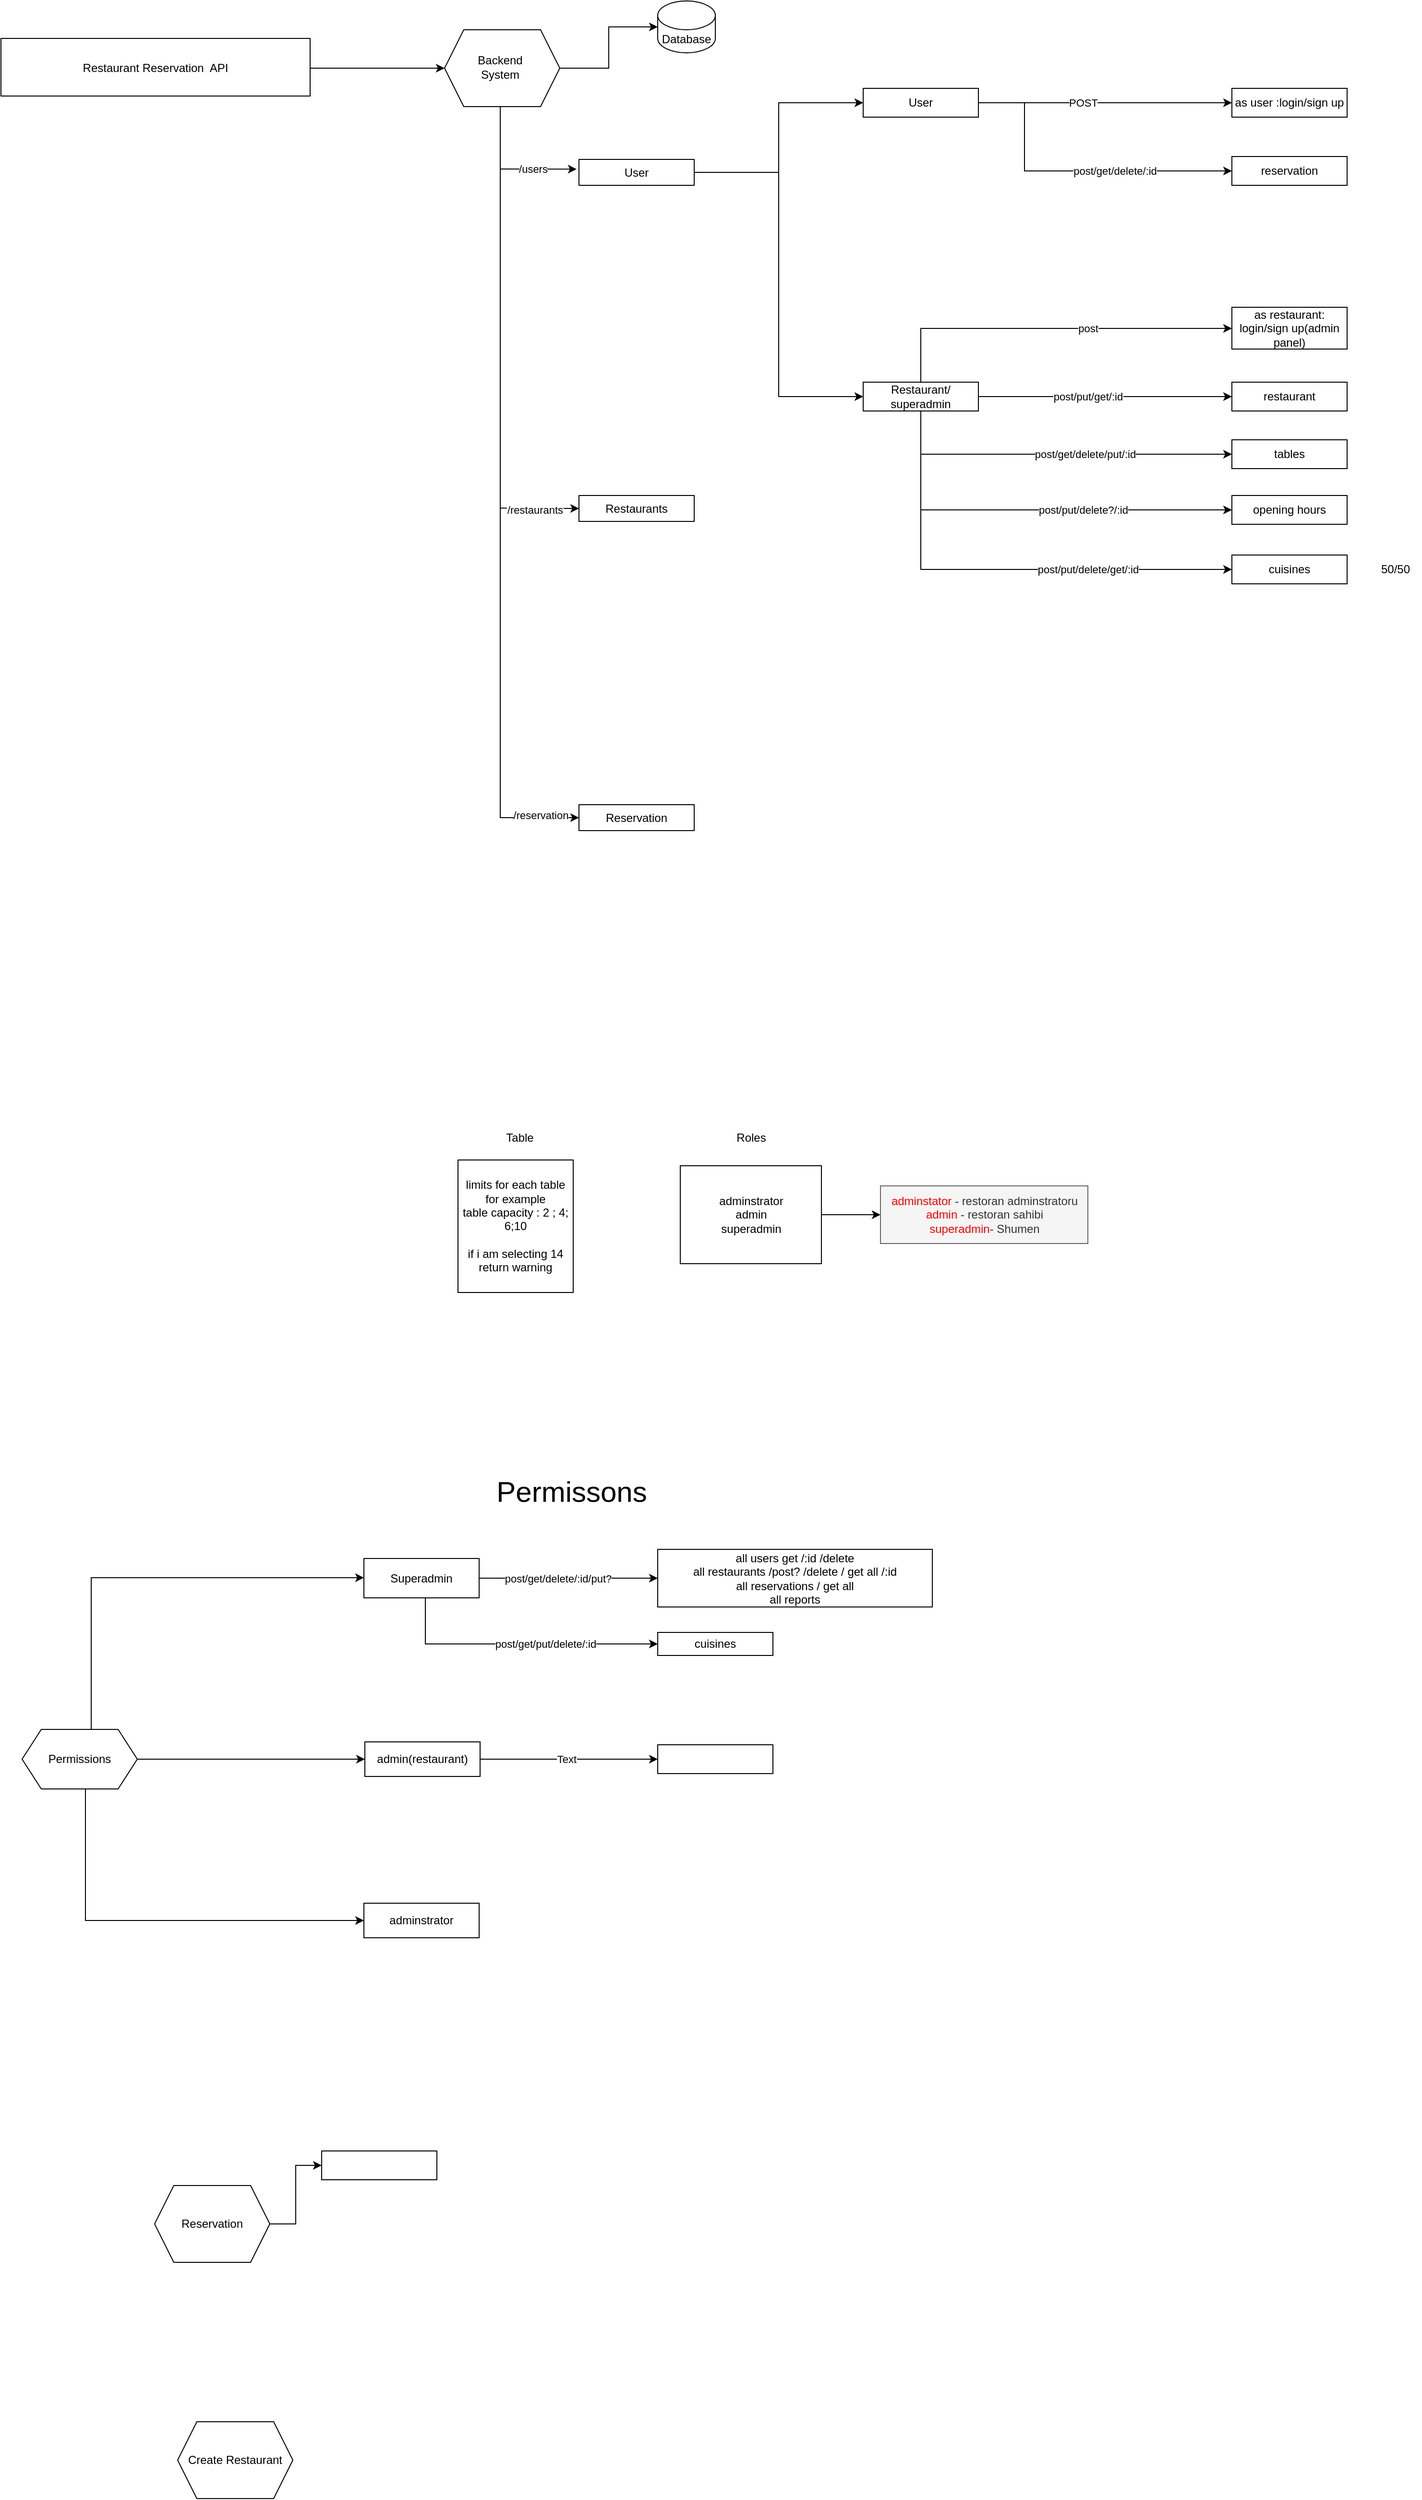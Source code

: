 <mxfile version="24.2.0" type="github">
  <diagram name="Page-1" id="0jOH0r6PuXYf-1i1e9H1">
    <mxGraphModel dx="5250" dy="2690" grid="1" gridSize="6" guides="1" tooltips="1" connect="1" arrows="1" fold="1" page="1" pageScale="1" pageWidth="4681" pageHeight="3300" math="0" shadow="0">
      <root>
        <mxCell id="0" />
        <mxCell id="1" parent="0" />
        <mxCell id="HCbhHjG9wJuFkNbEep6Y-1" value="" style="rounded=0;whiteSpace=wrap;html=1;" vertex="1" parent="1">
          <mxGeometry x="14" y="56" width="322" height="60" as="geometry" />
        </mxCell>
        <mxCell id="HCbhHjG9wJuFkNbEep6Y-8" style="edgeStyle=orthogonalEdgeStyle;rounded=0;orthogonalLoop=1;jettySize=auto;html=1;" edge="1" parent="1" source="HCbhHjG9wJuFkNbEep6Y-3" target="HCbhHjG9wJuFkNbEep6Y-9">
          <mxGeometry relative="1" as="geometry">
            <mxPoint x="574" y="87" as="targetPoint" />
          </mxGeometry>
        </mxCell>
        <mxCell id="HCbhHjG9wJuFkNbEep6Y-3" value="Restaurant Reservation&amp;nbsp; API" style="text;strokeColor=none;align=center;fillColor=none;html=1;verticalAlign=middle;whiteSpace=wrap;rounded=0;" vertex="1" parent="1">
          <mxGeometry x="14" y="58" width="322" height="58" as="geometry" />
        </mxCell>
        <mxCell id="HCbhHjG9wJuFkNbEep6Y-11" style="edgeStyle=orthogonalEdgeStyle;rounded=0;orthogonalLoop=1;jettySize=auto;html=1;" edge="1" parent="1" source="HCbhHjG9wJuFkNbEep6Y-9" target="HCbhHjG9wJuFkNbEep6Y-12">
          <mxGeometry relative="1" as="geometry">
            <mxPoint x="728" y="56" as="targetPoint" />
          </mxGeometry>
        </mxCell>
        <mxCell id="HCbhHjG9wJuFkNbEep6Y-25" style="edgeStyle=orthogonalEdgeStyle;rounded=0;orthogonalLoop=1;jettySize=auto;html=1;entryX=0;entryY=0.5;entryDx=0;entryDy=0;" edge="1" parent="1" source="HCbhHjG9wJuFkNbEep6Y-9" target="HCbhHjG9wJuFkNbEep6Y-17">
          <mxGeometry relative="1" as="geometry">
            <Array as="points">
              <mxPoint x="534" y="868" />
            </Array>
          </mxGeometry>
        </mxCell>
        <mxCell id="HCbhHjG9wJuFkNbEep6Y-45" value="/reservation" style="edgeLabel;html=1;align=center;verticalAlign=middle;resizable=0;points=[];" vertex="1" connectable="0" parent="HCbhHjG9wJuFkNbEep6Y-25">
          <mxGeometry x="0.901" y="3" relative="1" as="geometry">
            <mxPoint as="offset" />
          </mxGeometry>
        </mxCell>
        <mxCell id="HCbhHjG9wJuFkNbEep6Y-9" value="" style="shape=hexagon;perimeter=hexagonPerimeter2;whiteSpace=wrap;html=1;fixedSize=1;" vertex="1" parent="1">
          <mxGeometry x="476" y="47" width="120" height="80" as="geometry" />
        </mxCell>
        <mxCell id="HCbhHjG9wJuFkNbEep6Y-10" value="Backend System" style="text;html=1;align=center;verticalAlign=middle;whiteSpace=wrap;rounded=0;" vertex="1" parent="1">
          <mxGeometry x="490" y="71" width="88" height="30" as="geometry" />
        </mxCell>
        <mxCell id="HCbhHjG9wJuFkNbEep6Y-12" value="Database" style="shape=cylinder3;whiteSpace=wrap;html=1;boundedLbl=1;backgroundOutline=1;size=15;" vertex="1" parent="1">
          <mxGeometry x="698" y="17" width="60" height="54" as="geometry" />
        </mxCell>
        <mxCell id="HCbhHjG9wJuFkNbEep6Y-53" style="edgeStyle=orthogonalEdgeStyle;rounded=0;orthogonalLoop=1;jettySize=auto;html=1;entryX=0;entryY=0.5;entryDx=0;entryDy=0;" edge="1" parent="1" source="HCbhHjG9wJuFkNbEep6Y-15" target="HCbhHjG9wJuFkNbEep6Y-52">
          <mxGeometry relative="1" as="geometry" />
        </mxCell>
        <mxCell id="HCbhHjG9wJuFkNbEep6Y-55" style="edgeStyle=orthogonalEdgeStyle;rounded=0;orthogonalLoop=1;jettySize=auto;html=1;entryX=0;entryY=0.5;entryDx=0;entryDy=0;" edge="1" parent="1" source="HCbhHjG9wJuFkNbEep6Y-15" target="HCbhHjG9wJuFkNbEep6Y-54">
          <mxGeometry relative="1" as="geometry" />
        </mxCell>
        <mxCell id="HCbhHjG9wJuFkNbEep6Y-15" value="User" style="rounded=0;whiteSpace=wrap;html=1;" vertex="1" parent="1">
          <mxGeometry x="616" y="182" width="120" height="27" as="geometry" />
        </mxCell>
        <mxCell id="HCbhHjG9wJuFkNbEep6Y-16" value="Restaurants" style="rounded=0;whiteSpace=wrap;html=1;" vertex="1" parent="1">
          <mxGeometry x="616" y="532" width="120" height="27" as="geometry" />
        </mxCell>
        <mxCell id="HCbhHjG9wJuFkNbEep6Y-17" value="Reservation" style="rounded=0;whiteSpace=wrap;html=1;" vertex="1" parent="1">
          <mxGeometry x="616" y="854" width="120" height="27" as="geometry" />
        </mxCell>
        <mxCell id="HCbhHjG9wJuFkNbEep6Y-22" style="edgeStyle=orthogonalEdgeStyle;rounded=0;orthogonalLoop=1;jettySize=auto;html=1;exitX=0.5;exitY=1;exitDx=0;exitDy=0;" edge="1" parent="1">
          <mxGeometry relative="1" as="geometry">
            <mxPoint x="662" y="727" as="sourcePoint" />
            <mxPoint x="662" y="727" as="targetPoint" />
          </mxGeometry>
        </mxCell>
        <mxCell id="HCbhHjG9wJuFkNbEep6Y-40" value="" style="endArrow=classic;html=1;rounded=0;entryX=0;entryY=0.5;entryDx=0;entryDy=0;" edge="1" parent="1" target="HCbhHjG9wJuFkNbEep6Y-16">
          <mxGeometry width="50" height="50" relative="1" as="geometry">
            <mxPoint x="534" y="545.13" as="sourcePoint" />
            <mxPoint x="610" y="545.13" as="targetPoint" />
          </mxGeometry>
        </mxCell>
        <mxCell id="HCbhHjG9wJuFkNbEep6Y-44" value="&lt;div&gt;/restaurants&lt;/div&gt;" style="edgeLabel;html=1;align=center;verticalAlign=middle;resizable=0;points=[];" vertex="1" connectable="0" parent="HCbhHjG9wJuFkNbEep6Y-40">
          <mxGeometry x="-0.116" y="-1" relative="1" as="geometry">
            <mxPoint as="offset" />
          </mxGeometry>
        </mxCell>
        <mxCell id="HCbhHjG9wJuFkNbEep6Y-41" value="" style="endArrow=classic;html=1;rounded=0;entryX=-0.021;entryY=0.377;entryDx=0;entryDy=0;entryPerimeter=0;" edge="1" parent="1" target="HCbhHjG9wJuFkNbEep6Y-15">
          <mxGeometry width="50" height="50" relative="1" as="geometry">
            <mxPoint x="534" y="192" as="sourcePoint" />
            <mxPoint x="616" y="192.87" as="targetPoint" />
          </mxGeometry>
        </mxCell>
        <mxCell id="HCbhHjG9wJuFkNbEep6Y-43" value="/users" style="edgeLabel;html=1;align=center;verticalAlign=middle;resizable=0;points=[];" vertex="1" connectable="0" parent="HCbhHjG9wJuFkNbEep6Y-41">
          <mxGeometry x="-0.151" relative="1" as="geometry">
            <mxPoint as="offset" />
          </mxGeometry>
        </mxCell>
        <mxCell id="HCbhHjG9wJuFkNbEep6Y-65" value="" style="edgeStyle=orthogonalEdgeStyle;rounded=0;orthogonalLoop=1;jettySize=auto;html=1;" edge="1" parent="1" source="HCbhHjG9wJuFkNbEep6Y-52" target="HCbhHjG9wJuFkNbEep6Y-64">
          <mxGeometry relative="1" as="geometry" />
        </mxCell>
        <mxCell id="HCbhHjG9wJuFkNbEep6Y-68" value="POST" style="edgeLabel;html=1;align=center;verticalAlign=middle;resizable=0;points=[];" vertex="1" connectable="0" parent="HCbhHjG9wJuFkNbEep6Y-65">
          <mxGeometry x="-0.175" relative="1" as="geometry">
            <mxPoint as="offset" />
          </mxGeometry>
        </mxCell>
        <mxCell id="HCbhHjG9wJuFkNbEep6Y-75" style="edgeStyle=orthogonalEdgeStyle;rounded=0;orthogonalLoop=1;jettySize=auto;html=1;entryX=0;entryY=0.5;entryDx=0;entryDy=0;" edge="1" parent="1" source="HCbhHjG9wJuFkNbEep6Y-52" target="HCbhHjG9wJuFkNbEep6Y-72">
          <mxGeometry relative="1" as="geometry">
            <Array as="points">
              <mxPoint x="1080" y="123" />
              <mxPoint x="1080" y="194" />
            </Array>
          </mxGeometry>
        </mxCell>
        <mxCell id="HCbhHjG9wJuFkNbEep6Y-77" value="post/get/delete/:id" style="edgeLabel;html=1;align=center;verticalAlign=middle;resizable=0;points=[];" vertex="1" connectable="0" parent="HCbhHjG9wJuFkNbEep6Y-75">
          <mxGeometry x="0.273" relative="1" as="geometry">
            <mxPoint as="offset" />
          </mxGeometry>
        </mxCell>
        <mxCell id="HCbhHjG9wJuFkNbEep6Y-52" value="User" style="rounded=0;whiteSpace=wrap;html=1;" vertex="1" parent="1">
          <mxGeometry x="912" y="108" width="120" height="30" as="geometry" />
        </mxCell>
        <mxCell id="HCbhHjG9wJuFkNbEep6Y-67" value="" style="edgeStyle=orthogonalEdgeStyle;rounded=0;orthogonalLoop=1;jettySize=auto;html=1;" edge="1" parent="1" source="HCbhHjG9wJuFkNbEep6Y-54" target="HCbhHjG9wJuFkNbEep6Y-66">
          <mxGeometry relative="1" as="geometry">
            <Array as="points">
              <mxPoint x="972" y="358" />
            </Array>
          </mxGeometry>
        </mxCell>
        <mxCell id="HCbhHjG9wJuFkNbEep6Y-79" value="post" style="edgeLabel;html=1;align=center;verticalAlign=middle;resizable=0;points=[];" vertex="1" connectable="0" parent="HCbhHjG9wJuFkNbEep6Y-67">
          <mxGeometry x="-0.205" relative="1" as="geometry">
            <mxPoint x="79" as="offset" />
          </mxGeometry>
        </mxCell>
        <mxCell id="HCbhHjG9wJuFkNbEep6Y-84" style="edgeStyle=orthogonalEdgeStyle;rounded=0;orthogonalLoop=1;jettySize=auto;html=1;entryX=0;entryY=0.5;entryDx=0;entryDy=0;" edge="1" parent="1" source="HCbhHjG9wJuFkNbEep6Y-54" target="HCbhHjG9wJuFkNbEep6Y-81">
          <mxGeometry relative="1" as="geometry">
            <Array as="points">
              <mxPoint x="1116" y="429" />
              <mxPoint x="1116" y="429" />
            </Array>
          </mxGeometry>
        </mxCell>
        <mxCell id="HCbhHjG9wJuFkNbEep6Y-87" value="post/put/get/:id" style="edgeLabel;html=1;align=center;verticalAlign=middle;resizable=0;points=[];" vertex="1" connectable="0" parent="HCbhHjG9wJuFkNbEep6Y-84">
          <mxGeometry x="-0.167" y="1" relative="1" as="geometry">
            <mxPoint x="4" y="1" as="offset" />
          </mxGeometry>
        </mxCell>
        <mxCell id="HCbhHjG9wJuFkNbEep6Y-85" style="edgeStyle=orthogonalEdgeStyle;rounded=0;orthogonalLoop=1;jettySize=auto;html=1;entryX=0;entryY=0.5;entryDx=0;entryDy=0;" edge="1" parent="1" source="HCbhHjG9wJuFkNbEep6Y-54" target="HCbhHjG9wJuFkNbEep6Y-82">
          <mxGeometry relative="1" as="geometry">
            <Array as="points">
              <mxPoint x="972" y="489" />
            </Array>
          </mxGeometry>
        </mxCell>
        <mxCell id="HCbhHjG9wJuFkNbEep6Y-89" value="post/get/delete/put/:id" style="edgeLabel;html=1;align=center;verticalAlign=middle;resizable=0;points=[];" vertex="1" connectable="0" parent="HCbhHjG9wJuFkNbEep6Y-85">
          <mxGeometry x="0.167" relative="1" as="geometry">
            <mxPoint as="offset" />
          </mxGeometry>
        </mxCell>
        <mxCell id="HCbhHjG9wJuFkNbEep6Y-86" style="edgeStyle=orthogonalEdgeStyle;rounded=0;orthogonalLoop=1;jettySize=auto;html=1;entryX=0;entryY=0.5;entryDx=0;entryDy=0;" edge="1" parent="1" source="HCbhHjG9wJuFkNbEep6Y-54" target="HCbhHjG9wJuFkNbEep6Y-83">
          <mxGeometry relative="1" as="geometry">
            <Array as="points">
              <mxPoint x="972" y="547" />
            </Array>
          </mxGeometry>
        </mxCell>
        <mxCell id="HCbhHjG9wJuFkNbEep6Y-91" value="post/put/delete?/:id" style="edgeLabel;html=1;align=center;verticalAlign=middle;resizable=0;points=[];" vertex="1" connectable="0" parent="HCbhHjG9wJuFkNbEep6Y-86">
          <mxGeometry x="0.271" relative="1" as="geometry">
            <mxPoint as="offset" />
          </mxGeometry>
        </mxCell>
        <mxCell id="HCbhHjG9wJuFkNbEep6Y-94" style="edgeStyle=orthogonalEdgeStyle;rounded=0;orthogonalLoop=1;jettySize=auto;html=1;entryX=0;entryY=0.5;entryDx=0;entryDy=0;" edge="1" parent="1" source="HCbhHjG9wJuFkNbEep6Y-54" target="HCbhHjG9wJuFkNbEep6Y-92">
          <mxGeometry relative="1" as="geometry">
            <Array as="points">
              <mxPoint x="972" y="609" />
            </Array>
          </mxGeometry>
        </mxCell>
        <mxCell id="HCbhHjG9wJuFkNbEep6Y-96" value="post/put/delete/get/:id" style="edgeLabel;html=1;align=center;verticalAlign=middle;resizable=0;points=[];" vertex="1" connectable="0" parent="HCbhHjG9wJuFkNbEep6Y-94">
          <mxGeometry x="0.221" relative="1" as="geometry">
            <mxPoint x="40" as="offset" />
          </mxGeometry>
        </mxCell>
        <mxCell id="HCbhHjG9wJuFkNbEep6Y-54" value="Restaurant/ superadmin" style="rounded=0;whiteSpace=wrap;html=1;" vertex="1" parent="1">
          <mxGeometry x="912" y="414" width="120" height="30" as="geometry" />
        </mxCell>
        <mxCell id="HCbhHjG9wJuFkNbEep6Y-56" value="&lt;div&gt;limits for each table &lt;br&gt;&lt;/div&gt;&lt;div&gt;for example &lt;br&gt;&lt;/div&gt;&lt;div&gt;table capacity : 2 ; 4; 6;10 &lt;br&gt;&lt;/div&gt;&lt;div&gt;&lt;br&gt;&lt;/div&gt;&lt;div&gt;if i am selecting 14 &lt;br&gt;&lt;/div&gt;&lt;div&gt;return warning&lt;br&gt;&lt;/div&gt;" style="rounded=0;whiteSpace=wrap;html=1;" vertex="1" parent="1">
          <mxGeometry x="490" y="1224" width="120" height="138" as="geometry" />
        </mxCell>
        <mxCell id="HCbhHjG9wJuFkNbEep6Y-57" value="Table" style="text;html=1;align=center;verticalAlign=middle;resizable=0;points=[];autosize=1;strokeColor=none;fillColor=none;" vertex="1" parent="1">
          <mxGeometry x="530" y="1186" width="48" height="30" as="geometry" />
        </mxCell>
        <mxCell id="HCbhHjG9wJuFkNbEep6Y-64" value="&lt;div&gt;as user :login/sign up&lt;/div&gt;" style="whiteSpace=wrap;html=1;rounded=0;" vertex="1" parent="1">
          <mxGeometry x="1296" y="108" width="120" height="30" as="geometry" />
        </mxCell>
        <mxCell id="HCbhHjG9wJuFkNbEep6Y-66" value="&lt;div&gt;as restaurant:&lt;/div&gt;&lt;div&gt;login/sign up(admin panel)&lt;/div&gt;" style="whiteSpace=wrap;html=1;rounded=0;" vertex="1" parent="1">
          <mxGeometry x="1296" y="336" width="120" height="43.5" as="geometry" />
        </mxCell>
        <mxCell id="HCbhHjG9wJuFkNbEep6Y-72" value="reservation" style="whiteSpace=wrap;html=1;" vertex="1" parent="1">
          <mxGeometry x="1296" y="179" width="120" height="30" as="geometry" />
        </mxCell>
        <mxCell id="HCbhHjG9wJuFkNbEep6Y-81" value="restaurant" style="whiteSpace=wrap;html=1;" vertex="1" parent="1">
          <mxGeometry x="1296" y="414" width="120" height="30" as="geometry" />
        </mxCell>
        <mxCell id="HCbhHjG9wJuFkNbEep6Y-82" value="tables" style="whiteSpace=wrap;html=1;" vertex="1" parent="1">
          <mxGeometry x="1296" y="474" width="120" height="30" as="geometry" />
        </mxCell>
        <mxCell id="HCbhHjG9wJuFkNbEep6Y-83" value="opening hours" style="whiteSpace=wrap;html=1;" vertex="1" parent="1">
          <mxGeometry x="1296" y="532" width="120" height="30" as="geometry" />
        </mxCell>
        <mxCell id="HCbhHjG9wJuFkNbEep6Y-92" value="cuisines" style="whiteSpace=wrap;html=1;" vertex="1" parent="1">
          <mxGeometry x="1296" y="594" width="120" height="30" as="geometry" />
        </mxCell>
        <mxCell id="HCbhHjG9wJuFkNbEep6Y-97" value="&lt;div&gt;50/50&lt;/div&gt;" style="text;html=1;align=center;verticalAlign=middle;resizable=0;points=[];autosize=1;strokeColor=none;fillColor=none;" vertex="1" parent="1">
          <mxGeometry x="1439" y="594" width="54" height="30" as="geometry" />
        </mxCell>
        <mxCell id="HCbhHjG9wJuFkNbEep6Y-102" style="edgeStyle=orthogonalEdgeStyle;rounded=0;orthogonalLoop=1;jettySize=auto;html=1;" edge="1" parent="1" source="HCbhHjG9wJuFkNbEep6Y-99" target="HCbhHjG9wJuFkNbEep6Y-101">
          <mxGeometry relative="1" as="geometry" />
        </mxCell>
        <mxCell id="HCbhHjG9wJuFkNbEep6Y-99" value="&lt;div&gt;adminstrator &lt;br&gt;&lt;/div&gt;&lt;div&gt;admin&lt;/div&gt;&lt;div&gt;superadmin&lt;br&gt;&lt;/div&gt;" style="whiteSpace=wrap;html=1;" vertex="1" parent="1">
          <mxGeometry x="721.5" y="1230" width="147" height="102" as="geometry" />
        </mxCell>
        <mxCell id="HCbhHjG9wJuFkNbEep6Y-100" value="Roles" style="text;html=1;align=center;verticalAlign=middle;resizable=0;points=[];autosize=1;strokeColor=none;fillColor=none;" vertex="1" parent="1">
          <mxGeometry x="768" y="1186" width="54" height="30" as="geometry" />
        </mxCell>
        <mxCell id="HCbhHjG9wJuFkNbEep6Y-101" value="&lt;div&gt;&lt;font color=&quot;#ff0000&quot;&gt;adminstator &lt;/font&gt;- restoran adminstratoru&lt;/div&gt;&lt;div&gt;&lt;font color=&quot;#ff0000&quot;&gt;admin &lt;/font&gt;- restoran sahibi&lt;/div&gt;&lt;div&gt;&lt;font color=&quot;#ff0000&quot;&gt;superadmin&lt;/font&gt;- Shumen&lt;br&gt;&lt;/div&gt;" style="text;html=1;align=center;verticalAlign=middle;resizable=0;points=[];autosize=1;fillColor=#f5f5f5;fontColor=#333333;strokeColor=#666666;" vertex="1" parent="1">
          <mxGeometry x="930" y="1251" width="216" height="60" as="geometry" />
        </mxCell>
        <mxCell id="HCbhHjG9wJuFkNbEep6Y-104" value="&lt;div style=&quot;font-size: 30px;&quot;&gt;Permissons&lt;/div&gt;" style="text;html=1;align=center;verticalAlign=middle;resizable=0;points=[];autosize=1;strokeColor=none;fillColor=none;" vertex="1" parent="1">
          <mxGeometry x="518" y="1542" width="180" height="54" as="geometry" />
        </mxCell>
        <mxCell id="HCbhHjG9wJuFkNbEep6Y-108" value="" style="edgeStyle=orthogonalEdgeStyle;rounded=0;orthogonalLoop=1;jettySize=auto;html=1;" edge="1" parent="1" source="HCbhHjG9wJuFkNbEep6Y-106" target="HCbhHjG9wJuFkNbEep6Y-107">
          <mxGeometry relative="1" as="geometry">
            <Array as="points">
              <mxPoint x="108" y="1659" />
            </Array>
          </mxGeometry>
        </mxCell>
        <mxCell id="HCbhHjG9wJuFkNbEep6Y-112" style="edgeStyle=orthogonalEdgeStyle;rounded=0;orthogonalLoop=1;jettySize=auto;html=1;" edge="1" parent="1" source="HCbhHjG9wJuFkNbEep6Y-106" target="HCbhHjG9wJuFkNbEep6Y-109">
          <mxGeometry relative="1" as="geometry" />
        </mxCell>
        <mxCell id="HCbhHjG9wJuFkNbEep6Y-113" style="edgeStyle=orthogonalEdgeStyle;rounded=0;orthogonalLoop=1;jettySize=auto;html=1;entryX=0;entryY=0.5;entryDx=0;entryDy=0;" edge="1" parent="1" source="HCbhHjG9wJuFkNbEep6Y-106" target="HCbhHjG9wJuFkNbEep6Y-110">
          <mxGeometry relative="1" as="geometry">
            <Array as="points">
              <mxPoint x="102" y="2016" />
            </Array>
          </mxGeometry>
        </mxCell>
        <mxCell id="HCbhHjG9wJuFkNbEep6Y-106" value="Permissions" style="shape=hexagon;perimeter=hexagonPerimeter2;whiteSpace=wrap;html=1;fixedSize=1;" vertex="1" parent="1">
          <mxGeometry x="36" y="1817" width="120" height="62" as="geometry" />
        </mxCell>
        <mxCell id="HCbhHjG9wJuFkNbEep6Y-116" style="edgeStyle=orthogonalEdgeStyle;rounded=0;orthogonalLoop=1;jettySize=auto;html=1;" edge="1" parent="1" source="HCbhHjG9wJuFkNbEep6Y-107" target="HCbhHjG9wJuFkNbEep6Y-114">
          <mxGeometry relative="1" as="geometry" />
        </mxCell>
        <mxCell id="HCbhHjG9wJuFkNbEep6Y-117" value="post/get/delete/:id/put?" style="edgeLabel;html=1;align=center;verticalAlign=middle;resizable=0;points=[];" vertex="1" connectable="0" parent="HCbhHjG9wJuFkNbEep6Y-116">
          <mxGeometry x="-0.119" relative="1" as="geometry">
            <mxPoint as="offset" />
          </mxGeometry>
        </mxCell>
        <mxCell id="HCbhHjG9wJuFkNbEep6Y-120" style="edgeStyle=orthogonalEdgeStyle;rounded=0;orthogonalLoop=1;jettySize=auto;html=1;entryX=0;entryY=0.5;entryDx=0;entryDy=0;" edge="1" parent="1" source="HCbhHjG9wJuFkNbEep6Y-107" target="HCbhHjG9wJuFkNbEep6Y-119">
          <mxGeometry relative="1" as="geometry">
            <Array as="points">
              <mxPoint x="456" y="1728" />
            </Array>
          </mxGeometry>
        </mxCell>
        <mxCell id="HCbhHjG9wJuFkNbEep6Y-121" value="post/get/put/delete/:id" style="edgeLabel;html=1;align=center;verticalAlign=middle;resizable=0;points=[];" vertex="1" connectable="0" parent="HCbhHjG9wJuFkNbEep6Y-120">
          <mxGeometry x="0.193" relative="1" as="geometry">
            <mxPoint as="offset" />
          </mxGeometry>
        </mxCell>
        <mxCell id="HCbhHjG9wJuFkNbEep6Y-107" value="Superadmin" style="whiteSpace=wrap;html=1;" vertex="1" parent="1">
          <mxGeometry x="392" y="1639" width="120" height="41" as="geometry" />
        </mxCell>
        <mxCell id="HCbhHjG9wJuFkNbEep6Y-123" style="edgeStyle=orthogonalEdgeStyle;rounded=0;orthogonalLoop=1;jettySize=auto;html=1;entryX=0;entryY=0.5;entryDx=0;entryDy=0;" edge="1" parent="1" source="HCbhHjG9wJuFkNbEep6Y-109" target="HCbhHjG9wJuFkNbEep6Y-122">
          <mxGeometry relative="1" as="geometry" />
        </mxCell>
        <mxCell id="HCbhHjG9wJuFkNbEep6Y-125" value="Text" style="edgeLabel;html=1;align=center;verticalAlign=middle;resizable=0;points=[];" vertex="1" connectable="0" parent="HCbhHjG9wJuFkNbEep6Y-123">
          <mxGeometry x="-0.035" relative="1" as="geometry">
            <mxPoint as="offset" />
          </mxGeometry>
        </mxCell>
        <mxCell id="HCbhHjG9wJuFkNbEep6Y-109" value="&lt;div&gt;admin(restaurant)&lt;/div&gt;" style="whiteSpace=wrap;html=1;" vertex="1" parent="1">
          <mxGeometry x="393" y="1830" width="120" height="36" as="geometry" />
        </mxCell>
        <mxCell id="HCbhHjG9wJuFkNbEep6Y-110" value="&lt;div&gt;adminstrator&lt;/div&gt;" style="whiteSpace=wrap;html=1;" vertex="1" parent="1">
          <mxGeometry x="392" y="1998" width="120" height="36" as="geometry" />
        </mxCell>
        <mxCell id="HCbhHjG9wJuFkNbEep6Y-114" value="&lt;div&gt;all users get /:id /delete&lt;br&gt;&lt;/div&gt;&lt;div&gt;all restaurants /post? /delete / get all /:id&lt;br&gt;&lt;/div&gt;&lt;div&gt;all reservations / get all &lt;br&gt;&lt;/div&gt;&lt;div&gt;all reports&lt;br&gt;&lt;/div&gt;" style="whiteSpace=wrap;html=1;" vertex="1" parent="1">
          <mxGeometry x="698" y="1629.5" width="286" height="60" as="geometry" />
        </mxCell>
        <mxCell id="HCbhHjG9wJuFkNbEep6Y-119" value="cuisines" style="whiteSpace=wrap;html=1;" vertex="1" parent="1">
          <mxGeometry x="698" y="1716" width="120" height="24" as="geometry" />
        </mxCell>
        <mxCell id="HCbhHjG9wJuFkNbEep6Y-122" value="" style="whiteSpace=wrap;html=1;" vertex="1" parent="1">
          <mxGeometry x="698" y="1833" width="120" height="30" as="geometry" />
        </mxCell>
        <mxCell id="HCbhHjG9wJuFkNbEep6Y-129" style="edgeStyle=orthogonalEdgeStyle;rounded=0;orthogonalLoop=1;jettySize=auto;html=1;entryX=0;entryY=0.5;entryDx=0;entryDy=0;" edge="1" parent="1" source="HCbhHjG9wJuFkNbEep6Y-127" target="HCbhHjG9wJuFkNbEep6Y-128">
          <mxGeometry relative="1" as="geometry" />
        </mxCell>
        <mxCell id="HCbhHjG9wJuFkNbEep6Y-127" value="Reservation" style="shape=hexagon;perimeter=hexagonPerimeter2;whiteSpace=wrap;html=1;fixedSize=1;" vertex="1" parent="1">
          <mxGeometry x="174" y="2292" width="120" height="80" as="geometry" />
        </mxCell>
        <mxCell id="HCbhHjG9wJuFkNbEep6Y-128" value="" style="whiteSpace=wrap;html=1;" vertex="1" parent="1">
          <mxGeometry x="348" y="2256" width="120" height="30" as="geometry" />
        </mxCell>
        <mxCell id="HCbhHjG9wJuFkNbEep6Y-130" value="&lt;div&gt;Create Restaurant&lt;/div&gt;" style="shape=hexagon;perimeter=hexagonPerimeter2;whiteSpace=wrap;html=1;fixedSize=1;" vertex="1" parent="1">
          <mxGeometry x="198" y="2538" width="120" height="80" as="geometry" />
        </mxCell>
      </root>
    </mxGraphModel>
  </diagram>
</mxfile>
